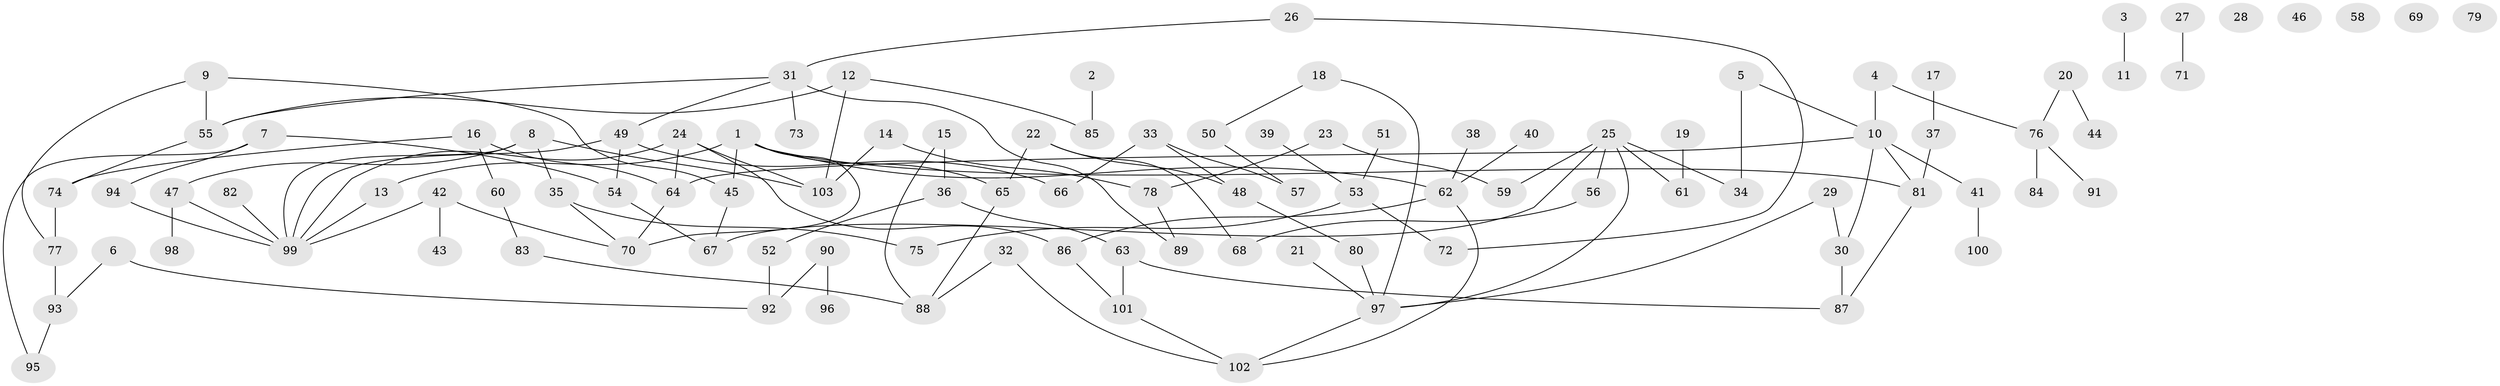 // Generated by graph-tools (version 1.1) at 2025/00/03/09/25 03:00:51]
// undirected, 103 vertices, 126 edges
graph export_dot {
graph [start="1"]
  node [color=gray90,style=filled];
  1;
  2;
  3;
  4;
  5;
  6;
  7;
  8;
  9;
  10;
  11;
  12;
  13;
  14;
  15;
  16;
  17;
  18;
  19;
  20;
  21;
  22;
  23;
  24;
  25;
  26;
  27;
  28;
  29;
  30;
  31;
  32;
  33;
  34;
  35;
  36;
  37;
  38;
  39;
  40;
  41;
  42;
  43;
  44;
  45;
  46;
  47;
  48;
  49;
  50;
  51;
  52;
  53;
  54;
  55;
  56;
  57;
  58;
  59;
  60;
  61;
  62;
  63;
  64;
  65;
  66;
  67;
  68;
  69;
  70;
  71;
  72;
  73;
  74;
  75;
  76;
  77;
  78;
  79;
  80;
  81;
  82;
  83;
  84;
  85;
  86;
  87;
  88;
  89;
  90;
  91;
  92;
  93;
  94;
  95;
  96;
  97;
  98;
  99;
  100;
  101;
  102;
  103;
  1 -- 13;
  1 -- 45;
  1 -- 62;
  1 -- 65;
  1 -- 70;
  1 -- 81;
  2 -- 85;
  3 -- 11;
  4 -- 10;
  4 -- 76;
  5 -- 10;
  5 -- 34;
  6 -- 92;
  6 -- 93;
  7 -- 54;
  7 -- 94;
  7 -- 95;
  8 -- 35;
  8 -- 47;
  8 -- 99;
  8 -- 103;
  9 -- 45;
  9 -- 55;
  9 -- 77;
  10 -- 30;
  10 -- 41;
  10 -- 64;
  10 -- 81;
  12 -- 55;
  12 -- 85;
  12 -- 103;
  13 -- 99;
  14 -- 78;
  14 -- 103;
  15 -- 36;
  15 -- 88;
  16 -- 60;
  16 -- 64;
  16 -- 74;
  17 -- 37;
  18 -- 50;
  18 -- 97;
  19 -- 61;
  20 -- 44;
  20 -- 76;
  21 -- 97;
  22 -- 48;
  22 -- 65;
  22 -- 68;
  23 -- 59;
  23 -- 78;
  24 -- 64;
  24 -- 86;
  24 -- 99;
  24 -- 103;
  25 -- 34;
  25 -- 56;
  25 -- 59;
  25 -- 61;
  25 -- 67;
  25 -- 97;
  26 -- 31;
  26 -- 72;
  27 -- 71;
  29 -- 30;
  29 -- 97;
  30 -- 87;
  31 -- 49;
  31 -- 55;
  31 -- 73;
  31 -- 89;
  32 -- 88;
  32 -- 102;
  33 -- 48;
  33 -- 57;
  33 -- 66;
  35 -- 70;
  35 -- 75;
  36 -- 52;
  36 -- 63;
  37 -- 81;
  38 -- 62;
  39 -- 53;
  40 -- 62;
  41 -- 100;
  42 -- 43;
  42 -- 70;
  42 -- 99;
  45 -- 67;
  47 -- 98;
  47 -- 99;
  48 -- 80;
  49 -- 54;
  49 -- 66;
  49 -- 99;
  50 -- 57;
  51 -- 53;
  52 -- 92;
  53 -- 72;
  53 -- 75;
  54 -- 67;
  55 -- 74;
  56 -- 68;
  60 -- 83;
  62 -- 86;
  62 -- 102;
  63 -- 87;
  63 -- 101;
  64 -- 70;
  65 -- 88;
  74 -- 77;
  76 -- 84;
  76 -- 91;
  77 -- 93;
  78 -- 89;
  80 -- 97;
  81 -- 87;
  82 -- 99;
  83 -- 88;
  86 -- 101;
  90 -- 92;
  90 -- 96;
  93 -- 95;
  94 -- 99;
  97 -- 102;
  101 -- 102;
}
